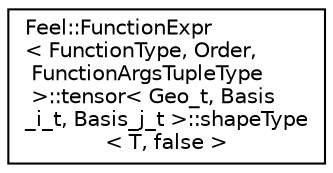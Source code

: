digraph "Graphical Class Hierarchy"
{
 // LATEX_PDF_SIZE
  edge [fontname="Helvetica",fontsize="10",labelfontname="Helvetica",labelfontsize="10"];
  node [fontname="Helvetica",fontsize="10",shape=record];
  rankdir="LR";
  Node0 [label="Feel::FunctionExpr\l\< FunctionType, Order,\l FunctionArgsTupleType\l \>::tensor\< Geo_t, Basis\l_i_t, Basis_j_t \>::shapeType\l\< T, false \>",height=0.2,width=0.4,color="black", fillcolor="white", style="filled",URL="$structFeel_1_1FunctionExpr_1_1tensor_1_1shapeType_3_01T_00_01false_01_4.html",tooltip=" "];
}
